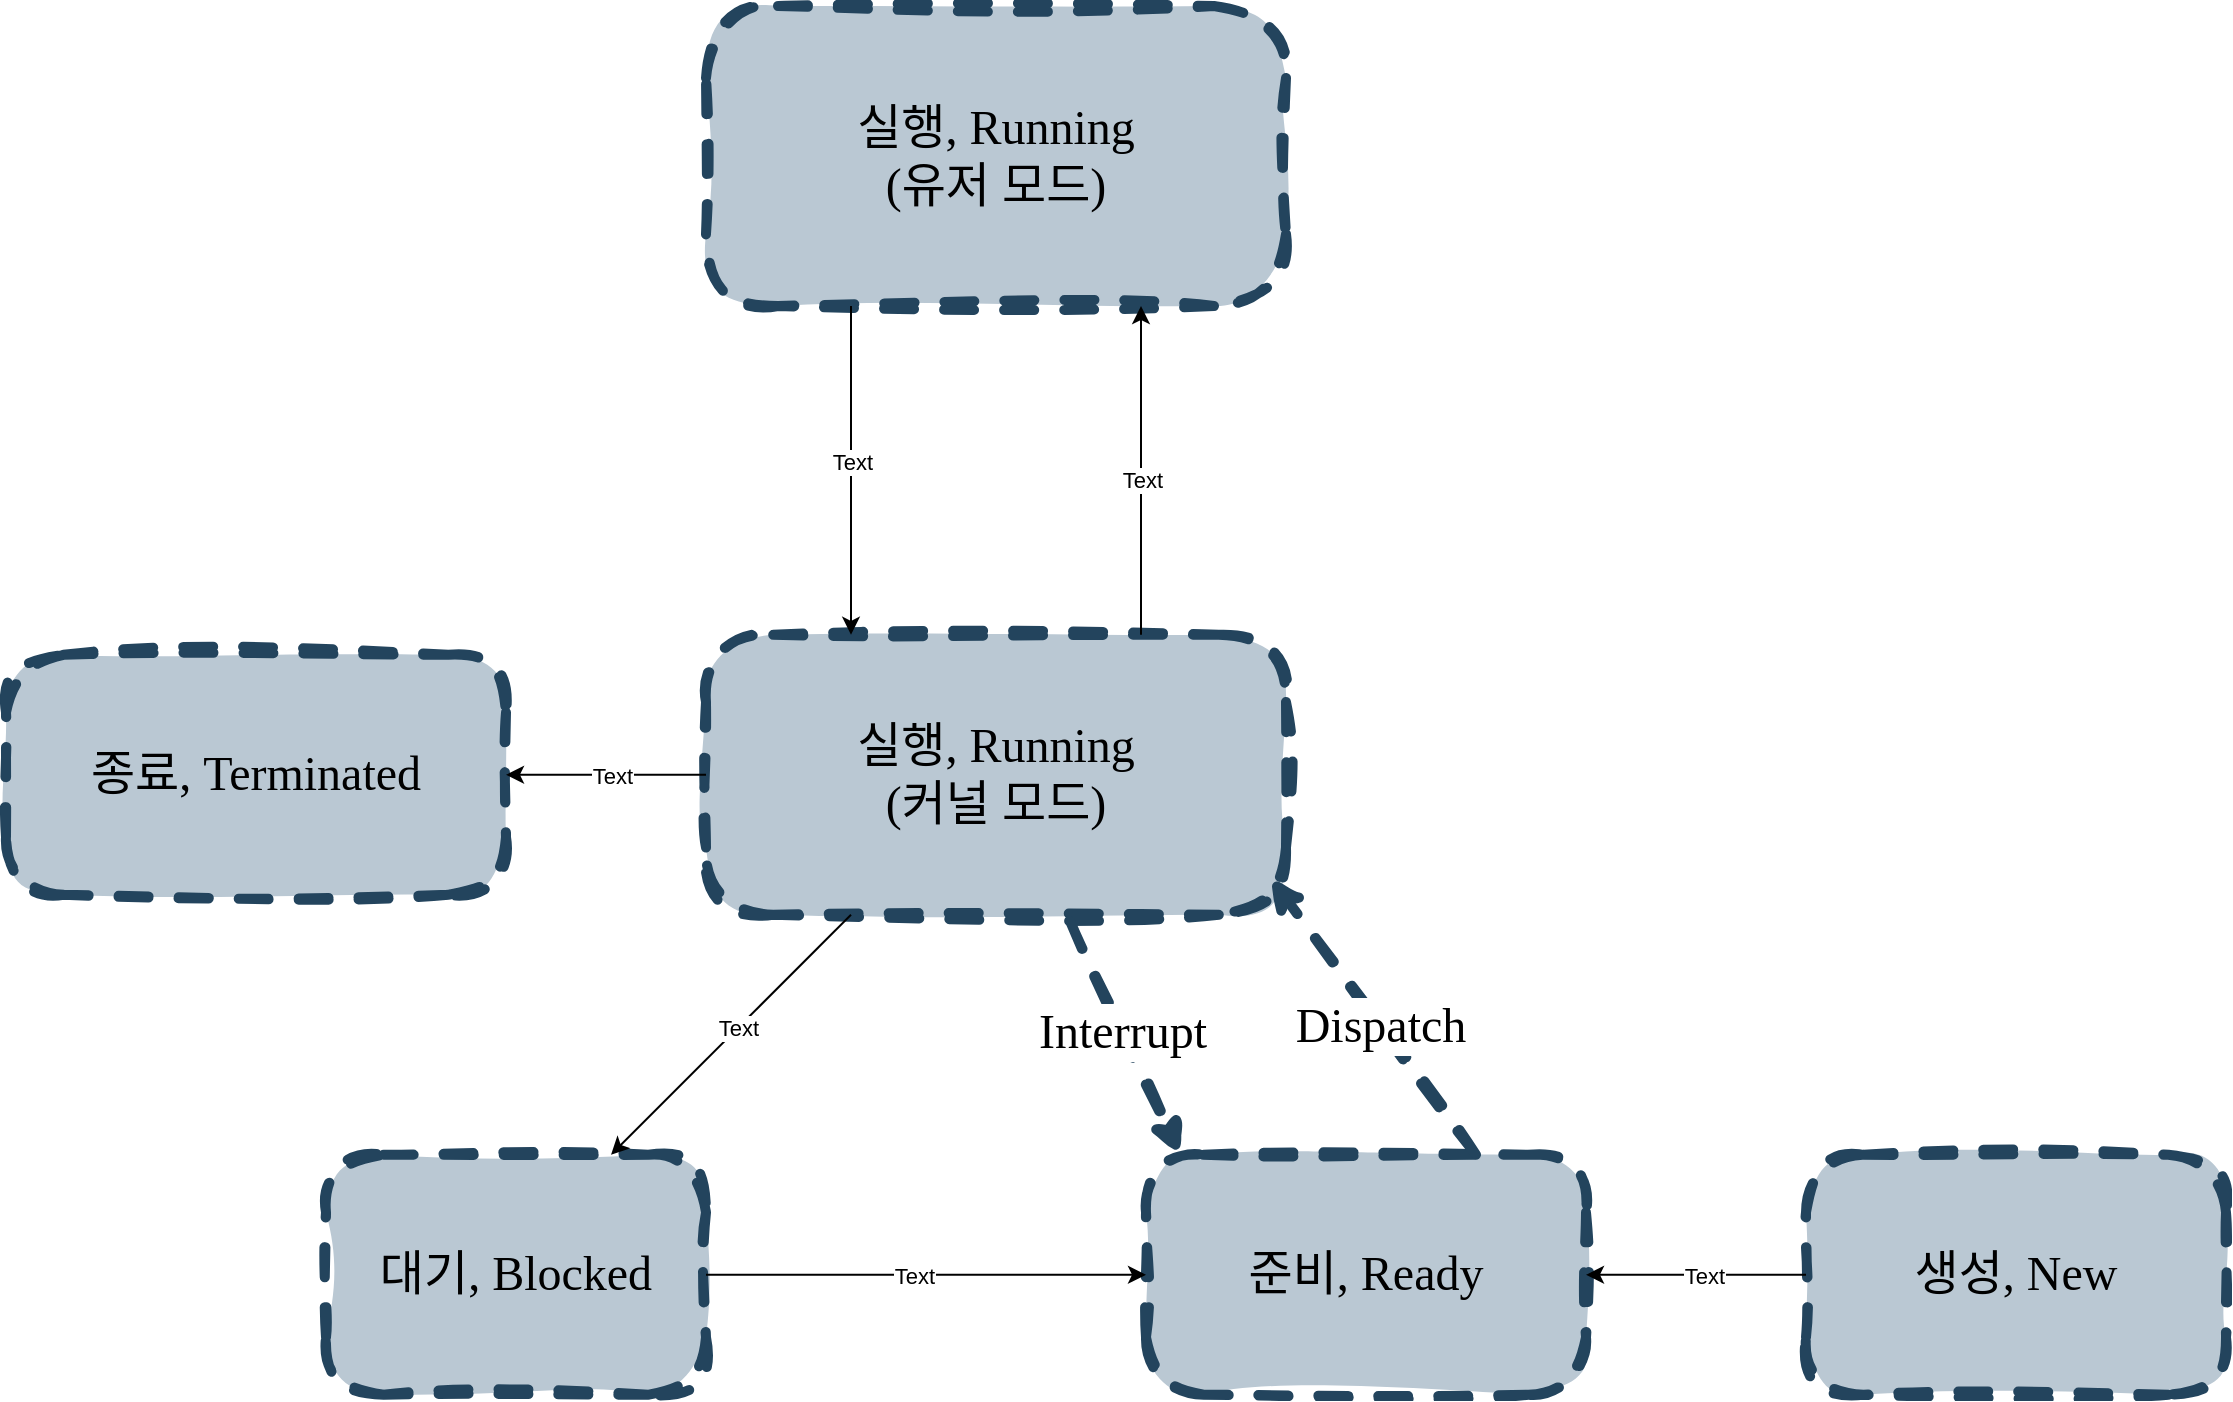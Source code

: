 <mxfile version="26.0.8">
  <diagram name="Page-1" id="58cdce13-f638-feb5-8d6f-7d28b1aa9fa0">
    <mxGraphModel dx="1342" dy="1140" grid="1" gridSize="10" guides="1" tooltips="1" connect="1" arrows="1" fold="1" page="1" pageScale="1" pageWidth="1100" pageHeight="850" background="none" math="0" shadow="0">
      <root>
        <mxCell id="0" />
        <mxCell id="1" parent="0" />
        <mxCell id="382b91b5511bd0f7-5" value="대기, Blocked" style="rounded=1;whiteSpace=wrap;html=1;arcSize=24;fillColor=#bac8d3;strokeColor=#23445d;shadow=0;comic=0;labelBackgroundColor=none;fontFamily=Comic Sans MS;fontSize=24;fontColor=default;align=center;glass=0;sketch=1;jiggle=2;fillStyle=solid;curveFitting=1;strokeWidth=5;verticalAlign=middle;dashed=1;" parent="1" vertex="1">
          <mxGeometry x="170" y="594.39" width="190" height="120" as="geometry" />
        </mxCell>
        <mxCell id="382b91b5511bd0f7-6" value="실행, Running&lt;div&gt;(유저 모드)&lt;/div&gt;" style="rounded=1;whiteSpace=wrap;html=1;arcSize=24;fillColor=#bac8d3;strokeColor=#23445d;shadow=0;comic=0;labelBackgroundColor=none;fontFamily=Comic Sans MS;fontSize=24;align=center;glass=0;dashed=1;strokeWidth=5;fillStyle=solid;textShadow=0;sketch=1;curveFitting=1;jiggle=2;" parent="1" vertex="1">
          <mxGeometry x="360" y="20" width="290" height="150" as="geometry" />
        </mxCell>
        <mxCell id="382b91b5511bd0f7-7" value="실행, Running&lt;div&gt;(커널 모드)&lt;/div&gt;" style="rounded=1;whiteSpace=wrap;html=1;arcSize=24;fillColor=#bac8d3;strokeColor=#23445d;shadow=0;comic=0;labelBackgroundColor=none;fontFamily=Comic Sans MS;fontSize=24;fontColor=default;align=center;glass=0;dashed=1;sketch=1;jiggle=2;fillStyle=solid;curveFitting=1;strokeWidth=5;verticalAlign=middle;" parent="1" vertex="1">
          <mxGeometry x="360" y="334.39" width="290" height="140" as="geometry" />
        </mxCell>
        <mxCell id="382b91b5511bd0f7-9" value="생성, New" style="rounded=1;whiteSpace=wrap;html=1;arcSize=24;fillColor=#bac8d3;strokeColor=#23445d;shadow=0;comic=0;labelBackgroundColor=none;fontFamily=Comic Sans MS;fontSize=24;fontColor=default;align=center;glass=0;dashed=1;sketch=1;jiggle=2;fillStyle=solid;curveFitting=1;strokeWidth=5;verticalAlign=middle;" parent="1" vertex="1">
          <mxGeometry x="910" y="594.39" width="210" height="120" as="geometry" />
        </mxCell>
        <mxCell id="382b91b5511bd0f7-10" value="준비, Ready" style="rounded=1;whiteSpace=wrap;html=1;arcSize=24;fillColor=#bac8d3;strokeColor=#23445d;shadow=0;comic=0;labelBackgroundColor=none;fontFamily=Comic Sans MS;fontSize=24;fontColor=default;align=center;glass=0;dashed=1;sketch=1;jiggle=2;fillStyle=solid;curveFitting=1;strokeWidth=5;verticalAlign=middle;" parent="1" vertex="1">
          <mxGeometry x="580" y="594.39" width="220" height="120" as="geometry" />
        </mxCell>
        <mxCell id="C8-YkbHN15hisdyKUQ3D-1" value="종료, Terminated" style="rounded=1;whiteSpace=wrap;html=1;arcSize=24;fillColor=#bac8d3;strokeColor=#23445d;shadow=0;comic=0;labelBackgroundColor=none;fontFamily=Comic Sans MS;fontSize=24;fontColor=default;align=center;glass=0;dashed=1;sketch=1;jiggle=2;fillStyle=solid;curveFitting=1;strokeWidth=5;verticalAlign=middle;" vertex="1" parent="1">
          <mxGeometry x="10" y="344.39" width="250" height="120" as="geometry" />
        </mxCell>
        <mxCell id="C8-YkbHN15hisdyKUQ3D-4" value="" style="endArrow=classic;html=1;rounded=0;entryX=0.75;entryY=0;entryDx=0;entryDy=0;exitX=0.25;exitY=1;exitDx=0;exitDy=0;" edge="1" parent="1" source="382b91b5511bd0f7-7" target="382b91b5511bd0f7-5">
          <mxGeometry width="50" height="50" relative="1" as="geometry">
            <mxPoint x="410" y="444.39" as="sourcePoint" />
            <mxPoint x="460" y="394.39" as="targetPoint" />
          </mxGeometry>
        </mxCell>
        <mxCell id="C8-YkbHN15hisdyKUQ3D-6" value="Text" style="edgeLabel;html=1;align=center;verticalAlign=middle;resizable=0;points=[];" vertex="1" connectable="0" parent="C8-YkbHN15hisdyKUQ3D-4">
          <mxGeometry x="-0.06" relative="1" as="geometry">
            <mxPoint as="offset" />
          </mxGeometry>
        </mxCell>
        <mxCell id="C8-YkbHN15hisdyKUQ3D-7" value="" style="endArrow=classic;html=1;rounded=1;entryX=0.973;entryY=0.867;entryDx=0;entryDy=0;shadow=0;glass=0;dashed=1;comic=0;sketch=1;jiggle=2;fillStyle=solid;curveFitting=1;strokeColor=#23445d;strokeWidth=5;align=center;verticalAlign=middle;arcSize=24;fontFamily=Comic Sans MS;fontSize=24;fontColor=default;labelBackgroundColor=none;fillColor=#bac8d3;entryPerimeter=0;exitX=0.75;exitY=0;exitDx=0;exitDy=0;" edge="1" parent="1" source="382b91b5511bd0f7-10" target="382b91b5511bd0f7-7">
          <mxGeometry width="50" height="50" relative="1" as="geometry">
            <mxPoint x="710" y="580" as="sourcePoint" />
            <mxPoint x="680" y="474.39" as="targetPoint" />
          </mxGeometry>
        </mxCell>
        <mxCell id="C8-YkbHN15hisdyKUQ3D-8" value="Dispatch" style="edgeLabel;html=1;align=center;verticalAlign=middle;resizable=0;points=[];rounded=1;shadow=0;glass=0;dashed=1;comic=0;sketch=1;jiggle=2;fillStyle=solid;curveFitting=1;strokeColor=#23445d;strokeWidth=5;arcSize=24;fontFamily=Comic Sans MS;fontSize=24;fontColor=default;labelBackgroundColor=default;fillColor=#bac8d3;" vertex="1" connectable="0" parent="C8-YkbHN15hisdyKUQ3D-7">
          <mxGeometry x="-0.06" relative="1" as="geometry">
            <mxPoint as="offset" />
          </mxGeometry>
        </mxCell>
        <mxCell id="C8-YkbHN15hisdyKUQ3D-9" value="" style="endArrow=classic;html=1;rounded=0;entryX=1;entryY=0.5;entryDx=0;entryDy=0;exitX=0;exitY=0.5;exitDx=0;exitDy=0;" edge="1" parent="1" source="382b91b5511bd0f7-7" target="C8-YkbHN15hisdyKUQ3D-1">
          <mxGeometry width="50" height="50" relative="1" as="geometry">
            <mxPoint x="370" y="224.39" as="sourcePoint" />
            <mxPoint x="280" y="324.39" as="targetPoint" />
          </mxGeometry>
        </mxCell>
        <mxCell id="C8-YkbHN15hisdyKUQ3D-10" value="Text" style="edgeLabel;html=1;align=center;verticalAlign=middle;resizable=0;points=[];" vertex="1" connectable="0" parent="C8-YkbHN15hisdyKUQ3D-9">
          <mxGeometry x="-0.06" relative="1" as="geometry">
            <mxPoint as="offset" />
          </mxGeometry>
        </mxCell>
        <mxCell id="C8-YkbHN15hisdyKUQ3D-11" value="" style="endArrow=classic;html=1;rounded=0;entryX=0.25;entryY=0;entryDx=0;entryDy=0;exitX=0.25;exitY=1;exitDx=0;exitDy=0;" edge="1" parent="1" source="382b91b5511bd0f7-6" target="382b91b5511bd0f7-7">
          <mxGeometry width="50" height="50" relative="1" as="geometry">
            <mxPoint x="440" y="160" as="sourcePoint" />
            <mxPoint x="330" y="160" as="targetPoint" />
          </mxGeometry>
        </mxCell>
        <mxCell id="C8-YkbHN15hisdyKUQ3D-12" value="Text" style="edgeLabel;html=1;align=center;verticalAlign=middle;resizable=0;points=[];" vertex="1" connectable="0" parent="C8-YkbHN15hisdyKUQ3D-11">
          <mxGeometry x="-0.06" relative="1" as="geometry">
            <mxPoint as="offset" />
          </mxGeometry>
        </mxCell>
        <mxCell id="C8-YkbHN15hisdyKUQ3D-13" value="" style="endArrow=classic;html=1;rounded=0;exitX=0.75;exitY=0;exitDx=0;exitDy=0;entryX=0.75;entryY=1;entryDx=0;entryDy=0;" edge="1" parent="1" source="382b91b5511bd0f7-7" target="382b91b5511bd0f7-6">
          <mxGeometry width="50" height="50" relative="1" as="geometry">
            <mxPoint x="440" y="130" as="sourcePoint" />
            <mxPoint x="578" y="180" as="targetPoint" />
          </mxGeometry>
        </mxCell>
        <mxCell id="C8-YkbHN15hisdyKUQ3D-14" value="Text" style="edgeLabel;html=1;align=center;verticalAlign=middle;resizable=0;points=[];" vertex="1" connectable="0" parent="C8-YkbHN15hisdyKUQ3D-13">
          <mxGeometry x="-0.06" relative="1" as="geometry">
            <mxPoint as="offset" />
          </mxGeometry>
        </mxCell>
        <mxCell id="C8-YkbHN15hisdyKUQ3D-15" value="" style="endArrow=classic;html=1;rounded=0;entryX=0;entryY=0.5;entryDx=0;entryDy=0;exitX=1;exitY=0.5;exitDx=0;exitDy=0;" edge="1" parent="1" source="382b91b5511bd0f7-5" target="382b91b5511bd0f7-10">
          <mxGeometry width="50" height="50" relative="1" as="geometry">
            <mxPoint x="495" y="524.39" as="sourcePoint" />
            <mxPoint x="405" y="624.39" as="targetPoint" />
          </mxGeometry>
        </mxCell>
        <mxCell id="C8-YkbHN15hisdyKUQ3D-16" value="Text" style="edgeLabel;html=1;align=center;verticalAlign=middle;resizable=0;points=[];" vertex="1" connectable="0" parent="C8-YkbHN15hisdyKUQ3D-15">
          <mxGeometry x="-0.06" relative="1" as="geometry">
            <mxPoint as="offset" />
          </mxGeometry>
        </mxCell>
        <mxCell id="C8-YkbHN15hisdyKUQ3D-17" value="" style="endArrow=classic;html=1;rounded=0;entryX=1;entryY=0.5;entryDx=0;entryDy=0;" edge="1" parent="1" source="382b91b5511bd0f7-9" target="382b91b5511bd0f7-10">
          <mxGeometry width="50" height="50" relative="1" as="geometry">
            <mxPoint x="910" y="654.39" as="sourcePoint" />
            <mxPoint x="810" y="554.39" as="targetPoint" />
          </mxGeometry>
        </mxCell>
        <mxCell id="C8-YkbHN15hisdyKUQ3D-18" value="Text" style="edgeLabel;html=1;align=center;verticalAlign=middle;resizable=0;points=[];" vertex="1" connectable="0" parent="C8-YkbHN15hisdyKUQ3D-17">
          <mxGeometry x="-0.06" relative="1" as="geometry">
            <mxPoint as="offset" />
          </mxGeometry>
        </mxCell>
        <mxCell id="C8-YkbHN15hisdyKUQ3D-24" value="" style="endArrow=classic;html=1;rounded=1;entryX=0.078;entryY=0.012;entryDx=0;entryDy=0;shadow=0;glass=0;dashed=1;comic=0;sketch=1;jiggle=2;fillStyle=solid;curveFitting=1;strokeColor=#23445d;strokeWidth=5;align=center;verticalAlign=middle;arcSize=24;fontFamily=Comic Sans MS;fontSize=24;fontColor=default;labelBackgroundColor=none;fillColor=#bac8d3;exitX=0.628;exitY=1.034;exitDx=0;exitDy=0;exitPerimeter=0;entryPerimeter=0;" edge="1" parent="1">
          <mxGeometry width="50" height="50" relative="1" as="geometry">
            <mxPoint x="542.12" y="477.71" as="sourcePoint" />
            <mxPoint x="597.16" y="594.39" as="targetPoint" />
          </mxGeometry>
        </mxCell>
        <mxCell id="C8-YkbHN15hisdyKUQ3D-25" value="Interrupt" style="edgeLabel;html=1;align=center;verticalAlign=middle;resizable=0;points=[];rounded=1;shadow=0;glass=0;dashed=1;comic=0;sketch=1;jiggle=2;fillStyle=solid;curveFitting=1;strokeColor=#23445d;strokeWidth=5;arcSize=24;fontFamily=Comic Sans MS;fontSize=24;fontColor=default;labelBackgroundColor=default;fillColor=#bac8d3;" vertex="1" connectable="0" parent="C8-YkbHN15hisdyKUQ3D-24">
          <mxGeometry x="-0.06" relative="1" as="geometry">
            <mxPoint as="offset" />
          </mxGeometry>
        </mxCell>
      </root>
    </mxGraphModel>
  </diagram>
</mxfile>
